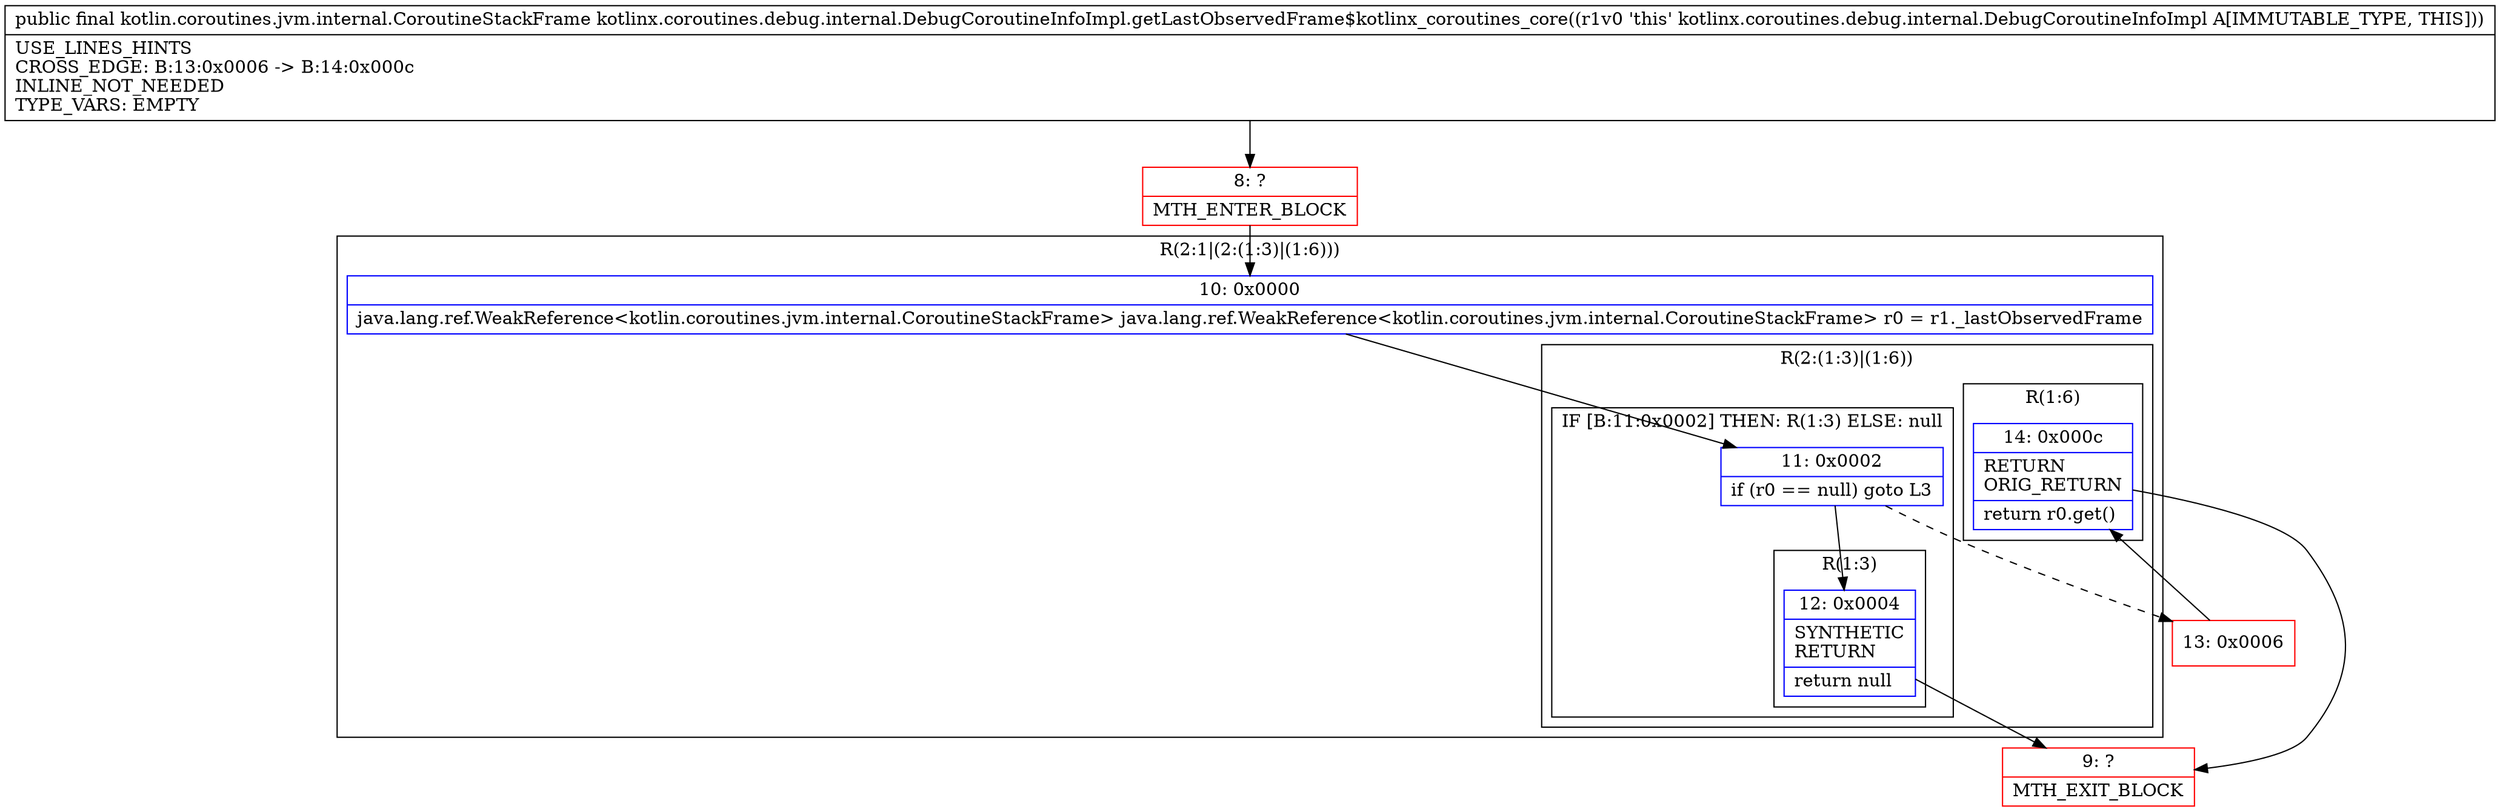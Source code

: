 digraph "CFG forkotlinx.coroutines.debug.internal.DebugCoroutineInfoImpl.getLastObservedFrame$kotlinx_coroutines_core()Lkotlin\/coroutines\/jvm\/internal\/CoroutineStackFrame;" {
subgraph cluster_Region_1454315662 {
label = "R(2:1|(2:(1:3)|(1:6)))";
node [shape=record,color=blue];
Node_10 [shape=record,label="{10\:\ 0x0000|java.lang.ref.WeakReference\<kotlin.coroutines.jvm.internal.CoroutineStackFrame\> java.lang.ref.WeakReference\<kotlin.coroutines.jvm.internal.CoroutineStackFrame\> r0 = r1._lastObservedFrame\l}"];
subgraph cluster_Region_1717678205 {
label = "R(2:(1:3)|(1:6))";
node [shape=record,color=blue];
subgraph cluster_IfRegion_1965841371 {
label = "IF [B:11:0x0002] THEN: R(1:3) ELSE: null";
node [shape=record,color=blue];
Node_11 [shape=record,label="{11\:\ 0x0002|if (r0 == null) goto L3\l}"];
subgraph cluster_Region_759911548 {
label = "R(1:3)";
node [shape=record,color=blue];
Node_12 [shape=record,label="{12\:\ 0x0004|SYNTHETIC\lRETURN\l|return null\l}"];
}
}
subgraph cluster_Region_1590576346 {
label = "R(1:6)";
node [shape=record,color=blue];
Node_14 [shape=record,label="{14\:\ 0x000c|RETURN\lORIG_RETURN\l|return r0.get()\l}"];
}
}
}
Node_8 [shape=record,color=red,label="{8\:\ ?|MTH_ENTER_BLOCK\l}"];
Node_9 [shape=record,color=red,label="{9\:\ ?|MTH_EXIT_BLOCK\l}"];
Node_13 [shape=record,color=red,label="{13\:\ 0x0006}"];
MethodNode[shape=record,label="{public final kotlin.coroutines.jvm.internal.CoroutineStackFrame kotlinx.coroutines.debug.internal.DebugCoroutineInfoImpl.getLastObservedFrame$kotlinx_coroutines_core((r1v0 'this' kotlinx.coroutines.debug.internal.DebugCoroutineInfoImpl A[IMMUTABLE_TYPE, THIS]))  | USE_LINES_HINTS\lCROSS_EDGE: B:13:0x0006 \-\> B:14:0x000c\lINLINE_NOT_NEEDED\lTYPE_VARS: EMPTY\l}"];
MethodNode -> Node_8;Node_10 -> Node_11;
Node_11 -> Node_12;
Node_11 -> Node_13[style=dashed];
Node_12 -> Node_9;
Node_14 -> Node_9;
Node_8 -> Node_10;
Node_13 -> Node_14;
}

